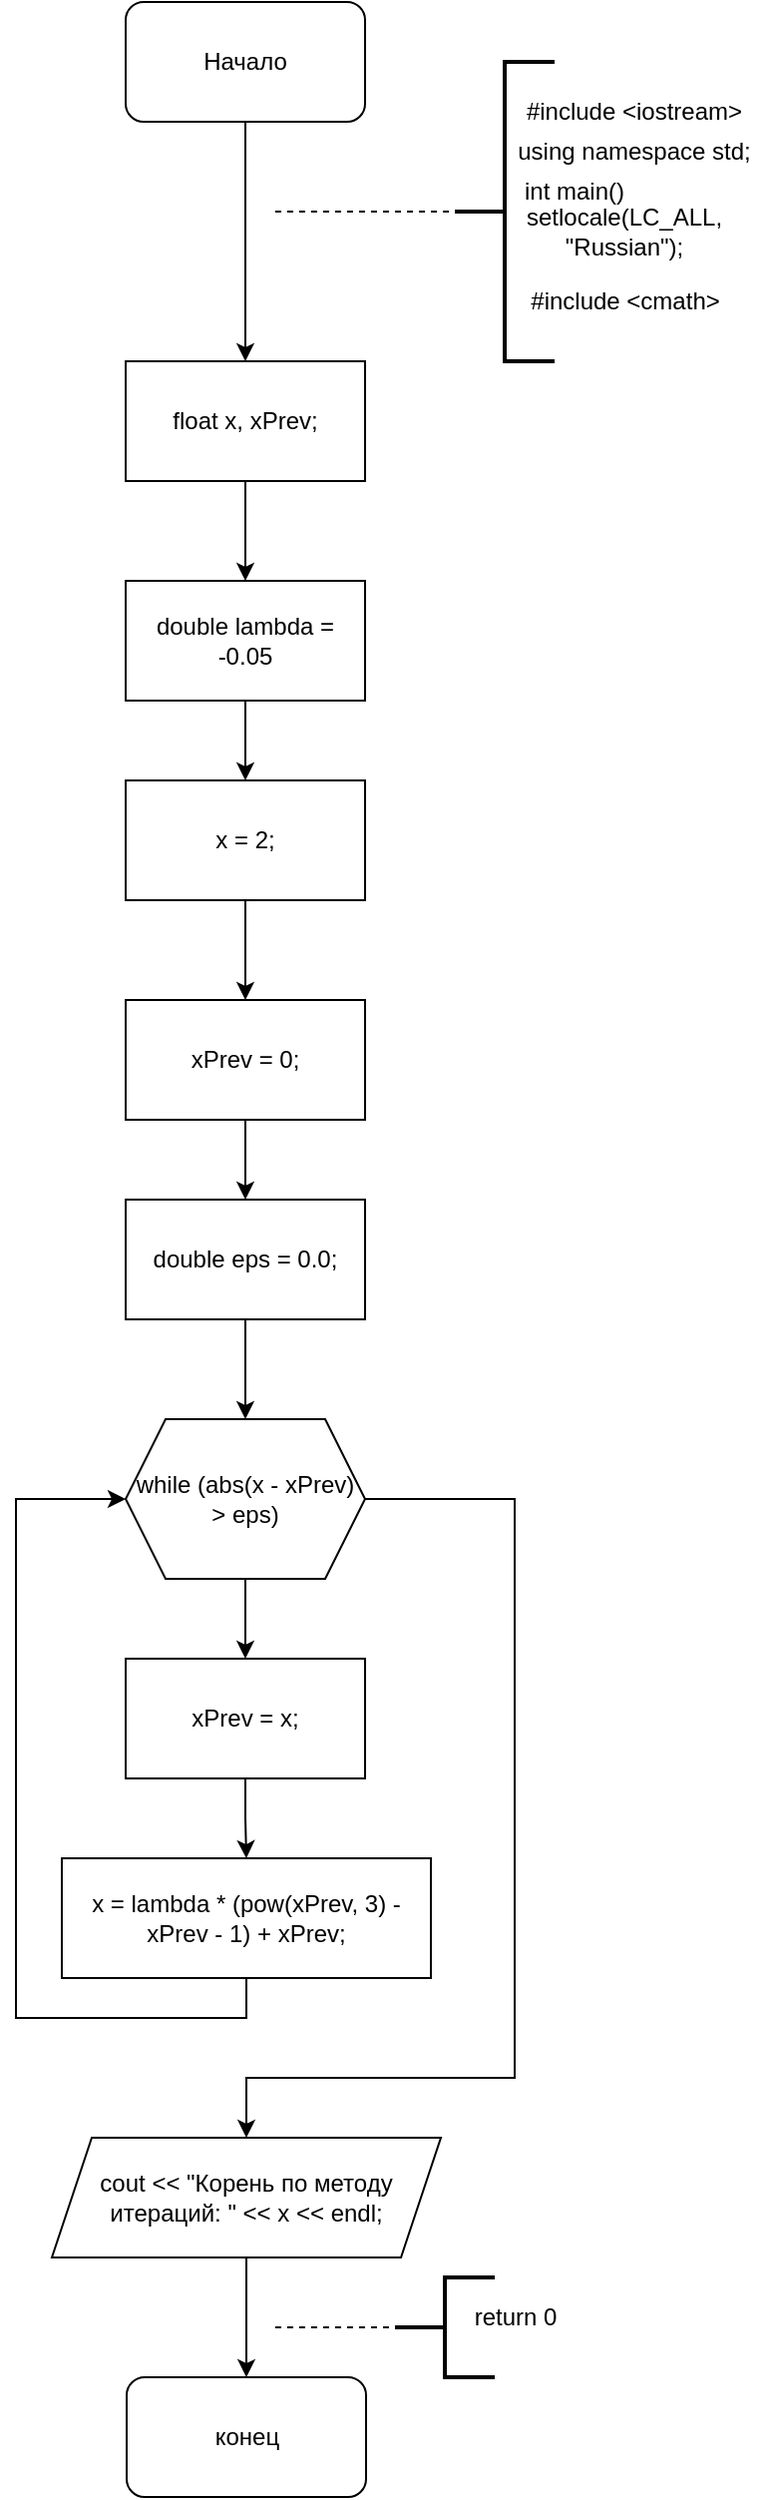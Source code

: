 <mxfile version="16.0.0" type="device"><diagram id="bVrsZT576YnQ1G2v8yuh" name="Page-1"><mxGraphModel dx="1038" dy="551" grid="1" gridSize="10" guides="1" tooltips="1" connect="1" arrows="1" fold="1" page="1" pageScale="1" pageWidth="850" pageHeight="1100" math="0" shadow="0"><root><mxCell id="0"/><mxCell id="1" parent="0"/><mxCell id="ta8HLjUk2Xj_JEhj9Dr1-1" style="edgeStyle=orthogonalEdgeStyle;rounded=0;orthogonalLoop=1;jettySize=auto;html=1;entryX=0.5;entryY=0;entryDx=0;entryDy=0;" edge="1" parent="1" source="ta8HLjUk2Xj_JEhj9Dr1-2"><mxGeometry relative="1" as="geometry"><mxPoint x="425" y="210" as="targetPoint"/></mxGeometry></mxCell><mxCell id="ta8HLjUk2Xj_JEhj9Dr1-2" value="Начало" style="rounded=1;whiteSpace=wrap;html=1;" vertex="1" parent="1"><mxGeometry x="365" y="30" width="120" height="60" as="geometry"/></mxCell><mxCell id="ta8HLjUk2Xj_JEhj9Dr1-3" value="" style="strokeWidth=2;html=1;shape=mxgraph.flowchart.annotation_2;align=left;labelPosition=right;pointerEvents=1;" vertex="1" parent="1"><mxGeometry x="530" y="60" width="50" height="150" as="geometry"/></mxCell><mxCell id="ta8HLjUk2Xj_JEhj9Dr1-4" value="#include &amp;lt;iostream&amp;gt; " style="text;html=1;strokeColor=none;fillColor=none;align=center;verticalAlign=middle;whiteSpace=wrap;rounded=0;" vertex="1" parent="1"><mxGeometry x="560" y="70" width="120" height="30" as="geometry"/></mxCell><mxCell id="ta8HLjUk2Xj_JEhj9Dr1-5" value="int main()" style="text;html=1;strokeColor=none;fillColor=none;align=center;verticalAlign=middle;whiteSpace=wrap;rounded=0;" vertex="1" parent="1"><mxGeometry x="560" y="110" width="60" height="30" as="geometry"/></mxCell><mxCell id="ta8HLjUk2Xj_JEhj9Dr1-6" value="setlocale(LC_ALL, &quot;Russian&quot;);" style="text;html=1;strokeColor=none;fillColor=none;align=center;verticalAlign=middle;whiteSpace=wrap;rounded=0;" vertex="1" parent="1"><mxGeometry x="550" y="130" width="130" height="30" as="geometry"/></mxCell><mxCell id="ta8HLjUk2Xj_JEhj9Dr1-7" value="" style="endArrow=none;dashed=1;html=1;rounded=0;entryX=0;entryY=0.5;entryDx=0;entryDy=0;entryPerimeter=0;" edge="1" parent="1" target="ta8HLjUk2Xj_JEhj9Dr1-3"><mxGeometry width="50" height="50" relative="1" as="geometry"><mxPoint x="440" y="135" as="sourcePoint"/><mxPoint x="550" y="200" as="targetPoint"/></mxGeometry></mxCell><mxCell id="ta8HLjUk2Xj_JEhj9Dr1-8" value="using namespace std;" style="text;html=1;strokeColor=none;fillColor=none;align=center;verticalAlign=middle;whiteSpace=wrap;rounded=0;" vertex="1" parent="1"><mxGeometry x="550" y="90" width="140" height="30" as="geometry"/></mxCell><mxCell id="ta8HLjUk2Xj_JEhj9Dr1-9" value="#include &amp;lt;cmath&amp;gt;" style="text;html=1;align=center;verticalAlign=middle;resizable=0;points=[];autosize=1;strokeColor=none;fillColor=none;" vertex="1" parent="1"><mxGeometry x="560" y="170" width="110" height="20" as="geometry"/></mxCell><mxCell id="ta8HLjUk2Xj_JEhj9Dr1-20" style="edgeStyle=orthogonalEdgeStyle;rounded=0;orthogonalLoop=1;jettySize=auto;html=1;entryX=0.5;entryY=0;entryDx=0;entryDy=0;" edge="1" parent="1" source="ta8HLjUk2Xj_JEhj9Dr1-10" target="ta8HLjUk2Xj_JEhj9Dr1-12"><mxGeometry relative="1" as="geometry"/></mxCell><mxCell id="ta8HLjUk2Xj_JEhj9Dr1-10" value="float x, xPrev;" style="rounded=0;whiteSpace=wrap;html=1;" vertex="1" parent="1"><mxGeometry x="365" y="210" width="120" height="60" as="geometry"/></mxCell><mxCell id="ta8HLjUk2Xj_JEhj9Dr1-21" style="edgeStyle=orthogonalEdgeStyle;rounded=0;orthogonalLoop=1;jettySize=auto;html=1;entryX=0.5;entryY=0;entryDx=0;entryDy=0;" edge="1" parent="1" source="ta8HLjUk2Xj_JEhj9Dr1-12" target="ta8HLjUk2Xj_JEhj9Dr1-13"><mxGeometry relative="1" as="geometry"/></mxCell><mxCell id="ta8HLjUk2Xj_JEhj9Dr1-12" value="double lambda = -0.05" style="rounded=0;whiteSpace=wrap;html=1;" vertex="1" parent="1"><mxGeometry x="365" y="320" width="120" height="60" as="geometry"/></mxCell><mxCell id="ta8HLjUk2Xj_JEhj9Dr1-22" style="edgeStyle=orthogonalEdgeStyle;rounded=0;orthogonalLoop=1;jettySize=auto;html=1;entryX=0.5;entryY=0;entryDx=0;entryDy=0;" edge="1" parent="1" source="ta8HLjUk2Xj_JEhj9Dr1-13" target="ta8HLjUk2Xj_JEhj9Dr1-14"><mxGeometry relative="1" as="geometry"/></mxCell><mxCell id="ta8HLjUk2Xj_JEhj9Dr1-13" value="x = 2;" style="rounded=0;whiteSpace=wrap;html=1;" vertex="1" parent="1"><mxGeometry x="365" y="420" width="120" height="60" as="geometry"/></mxCell><mxCell id="ta8HLjUk2Xj_JEhj9Dr1-23" style="edgeStyle=orthogonalEdgeStyle;rounded=0;orthogonalLoop=1;jettySize=auto;html=1;entryX=0.5;entryY=0;entryDx=0;entryDy=0;" edge="1" parent="1" source="ta8HLjUk2Xj_JEhj9Dr1-14" target="ta8HLjUk2Xj_JEhj9Dr1-15"><mxGeometry relative="1" as="geometry"/></mxCell><mxCell id="ta8HLjUk2Xj_JEhj9Dr1-14" value="xPrev = 0;" style="rounded=0;whiteSpace=wrap;html=1;" vertex="1" parent="1"><mxGeometry x="365" y="530" width="120" height="60" as="geometry"/></mxCell><mxCell id="ta8HLjUk2Xj_JEhj9Dr1-24" style="edgeStyle=orthogonalEdgeStyle;rounded=0;orthogonalLoop=1;jettySize=auto;html=1;" edge="1" parent="1" source="ta8HLjUk2Xj_JEhj9Dr1-15" target="ta8HLjUk2Xj_JEhj9Dr1-16"><mxGeometry relative="1" as="geometry"/></mxCell><mxCell id="ta8HLjUk2Xj_JEhj9Dr1-15" value="double eps = 0.0;" style="rounded=0;whiteSpace=wrap;html=1;" vertex="1" parent="1"><mxGeometry x="365" y="630" width="120" height="60" as="geometry"/></mxCell><mxCell id="ta8HLjUk2Xj_JEhj9Dr1-25" style="edgeStyle=orthogonalEdgeStyle;rounded=0;orthogonalLoop=1;jettySize=auto;html=1;" edge="1" parent="1" source="ta8HLjUk2Xj_JEhj9Dr1-16" target="ta8HLjUk2Xj_JEhj9Dr1-17"><mxGeometry relative="1" as="geometry"/></mxCell><mxCell id="ta8HLjUk2Xj_JEhj9Dr1-29" style="edgeStyle=orthogonalEdgeStyle;rounded=0;orthogonalLoop=1;jettySize=auto;html=1;entryX=0.5;entryY=0;entryDx=0;entryDy=0;" edge="1" parent="1" source="ta8HLjUk2Xj_JEhj9Dr1-16" target="ta8HLjUk2Xj_JEhj9Dr1-19"><mxGeometry relative="1" as="geometry"><Array as="points"><mxPoint x="560" y="780"/><mxPoint x="560" y="1070"/><mxPoint x="426" y="1070"/></Array></mxGeometry></mxCell><mxCell id="ta8HLjUk2Xj_JEhj9Dr1-16" value="while (abs(x - xPrev) &gt; eps)" style="shape=hexagon;perimeter=hexagonPerimeter2;whiteSpace=wrap;html=1;fixedSize=1;" vertex="1" parent="1"><mxGeometry x="365" y="740" width="120" height="80" as="geometry"/></mxCell><mxCell id="ta8HLjUk2Xj_JEhj9Dr1-26" style="edgeStyle=orthogonalEdgeStyle;rounded=0;orthogonalLoop=1;jettySize=auto;html=1;entryX=0.5;entryY=0;entryDx=0;entryDy=0;" edge="1" parent="1" source="ta8HLjUk2Xj_JEhj9Dr1-17" target="ta8HLjUk2Xj_JEhj9Dr1-18"><mxGeometry relative="1" as="geometry"/></mxCell><mxCell id="ta8HLjUk2Xj_JEhj9Dr1-17" value="xPrev = x;" style="rounded=0;whiteSpace=wrap;html=1;" vertex="1" parent="1"><mxGeometry x="365" y="860" width="120" height="60" as="geometry"/></mxCell><mxCell id="ta8HLjUk2Xj_JEhj9Dr1-28" style="edgeStyle=orthogonalEdgeStyle;rounded=0;orthogonalLoop=1;jettySize=auto;html=1;entryX=0;entryY=0.5;entryDx=0;entryDy=0;" edge="1" parent="1" source="ta8HLjUk2Xj_JEhj9Dr1-18" target="ta8HLjUk2Xj_JEhj9Dr1-16"><mxGeometry relative="1" as="geometry"><mxPoint x="300" y="910" as="targetPoint"/><Array as="points"><mxPoint x="426" y="1040"/><mxPoint x="310" y="1040"/><mxPoint x="310" y="780"/></Array></mxGeometry></mxCell><mxCell id="ta8HLjUk2Xj_JEhj9Dr1-18" value="x = lambda * (pow(xPrev, 3) - xPrev - 1) + xPrev;" style="rounded=0;whiteSpace=wrap;html=1;" vertex="1" parent="1"><mxGeometry x="333" y="960" width="185" height="60" as="geometry"/></mxCell><mxCell id="ta8HLjUk2Xj_JEhj9Dr1-34" style="edgeStyle=orthogonalEdgeStyle;rounded=0;orthogonalLoop=1;jettySize=auto;html=1;" edge="1" parent="1" source="ta8HLjUk2Xj_JEhj9Dr1-19" target="ta8HLjUk2Xj_JEhj9Dr1-31"><mxGeometry relative="1" as="geometry"/></mxCell><mxCell id="ta8HLjUk2Xj_JEhj9Dr1-19" value="cout &lt;&lt; &quot;Корень по методу итераций: &quot; &lt;&lt; x &lt;&lt; endl;" style="shape=parallelogram;perimeter=parallelogramPerimeter;whiteSpace=wrap;html=1;fixedSize=1;" vertex="1" parent="1"><mxGeometry x="328" y="1100" width="195" height="60" as="geometry"/></mxCell><mxCell id="ta8HLjUk2Xj_JEhj9Dr1-31" value="конец" style="rounded=1;whiteSpace=wrap;html=1;" vertex="1" parent="1"><mxGeometry x="365.5" y="1220" width="120" height="60" as="geometry"/></mxCell><mxCell id="ta8HLjUk2Xj_JEhj9Dr1-32" value="" style="strokeWidth=2;html=1;shape=mxgraph.flowchart.annotation_2;align=left;labelPosition=right;pointerEvents=1;" vertex="1" parent="1"><mxGeometry x="500" y="1170" width="50" height="50" as="geometry"/></mxCell><mxCell id="ta8HLjUk2Xj_JEhj9Dr1-33" value="return 0" style="text;html=1;align=center;verticalAlign=middle;resizable=0;points=[];autosize=1;strokeColor=none;fillColor=none;" vertex="1" parent="1"><mxGeometry x="530" y="1180" width="60" height="20" as="geometry"/></mxCell><mxCell id="ta8HLjUk2Xj_JEhj9Dr1-35" value="" style="endArrow=none;dashed=1;html=1;rounded=0;entryX=0;entryY=0.5;entryDx=0;entryDy=0;entryPerimeter=0;" edge="1" parent="1" target="ta8HLjUk2Xj_JEhj9Dr1-32"><mxGeometry width="50" height="50" relative="1" as="geometry"><mxPoint x="440" y="1195" as="sourcePoint"/><mxPoint x="450" y="1060" as="targetPoint"/></mxGeometry></mxCell></root></mxGraphModel></diagram></mxfile>